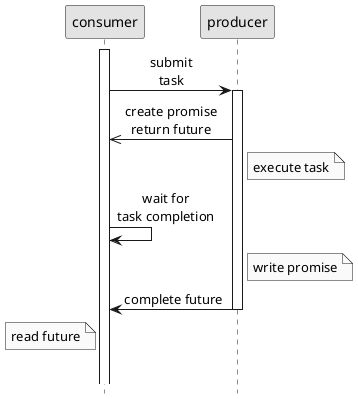 @startuml
hide footbox
skinparam monochrome true
skinparam defaultFontName Source Sans Pro
skinparam titleFontSize 15
skinparam sequenceMessageAlign center

activate consumer
consumer->producer: submit\ntask
activate producer
producer->>consumer: create promise\nreturn future
Note right of producer: execute task
consumer->consumer: wait for\ntask completion
Note right of producer: write promise
producer->consumer: complete future
deactivate producer
Note left of consumer: read future

||14||
producer -[#white]->]
@enduml